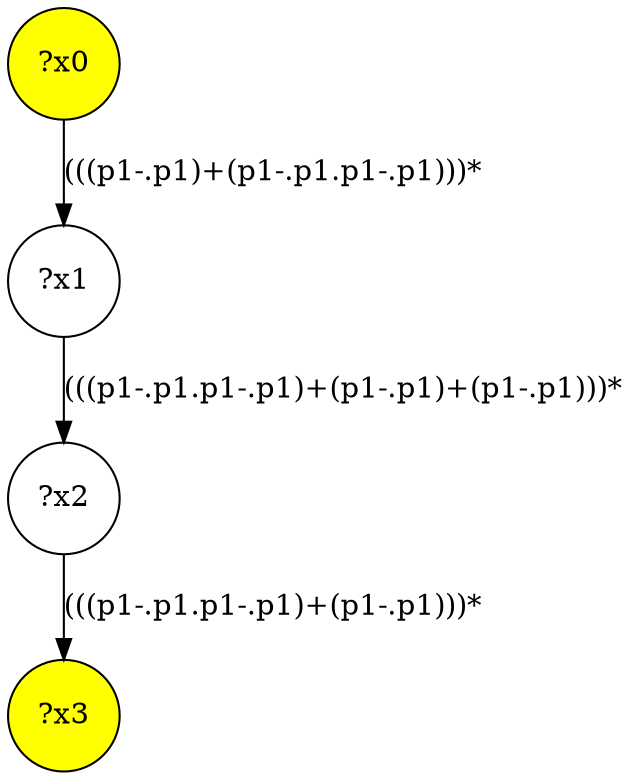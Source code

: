 digraph g {
	x0 [fillcolor="yellow", style="filled," shape=circle, label="?x0"];
	x3 [fillcolor="yellow", style="filled," shape=circle, label="?x3"];
	x1 [shape=circle, label="?x1"];
	x0 -> x1 [label="(((p1-.p1)+(p1-.p1.p1-.p1)))*"];
	x2 [shape=circle, label="?x2"];
	x1 -> x2 [label="(((p1-.p1.p1-.p1)+(p1-.p1)+(p1-.p1)))*"];
	x2 -> x3 [label="(((p1-.p1.p1-.p1)+(p1-.p1)))*"];
}
